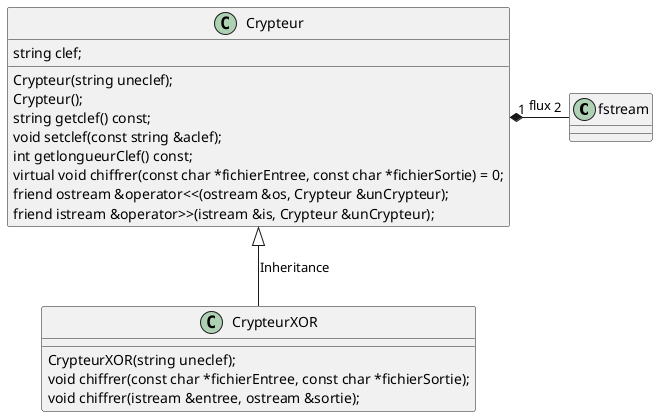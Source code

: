 @startuml

class fstream {
}

class Crypteur {
    string clef;

    Crypteur(string uneclef);
    Crypteur();
    string getclef() const;
    void setclef(const string &aclef);
    int getlongueurClef() const;
    virtual void chiffrer(const char *fichierEntree, const char *fichierSortie) = 0;
    friend ostream &operator<<(ostream &os, Crypteur &unCrypteur);
    friend istream &operator>>(istream &is, Crypteur &unCrypteur);
}

class CrypteurXOR {
    CrypteurXOR(string uneclef);
    void chiffrer(const char *fichierEntree, const char *fichierSortie);
    void chiffrer(istream &entree, ostream &sortie);
}

Crypteur "1" *-right- "2" fstream: flux
Crypteur <|-down- CrypteurXOR: Inheritance

@enduml